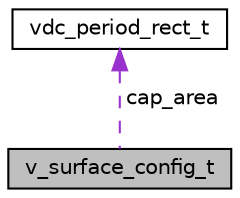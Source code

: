digraph "v_surface_config_t"
{
 // LATEX_PDF_SIZE
  edge [fontname="Helvetica",fontsize="10",labelfontname="Helvetica",labelfontsize="10"];
  node [fontname="Helvetica",fontsize="10",shape=record];
  Node1 [label="v_surface_config_t",height=0.2,width=0.4,color="black", fillcolor="grey75", style="filled", fontcolor="black",tooltip="Video surface write config."];
  Node2 -> Node1 [dir="back",color="darkorchid3",fontsize="10",style="dashed",label=" cap_area" ,fontname="Helvetica"];
  Node2 [label="vdc_period_rect_t",height=0.2,width=0.4,color="black", fillcolor="white", style="filled",URL="$da/d49/structvdc__period__rect__t.html",tooltip=" "];
}
